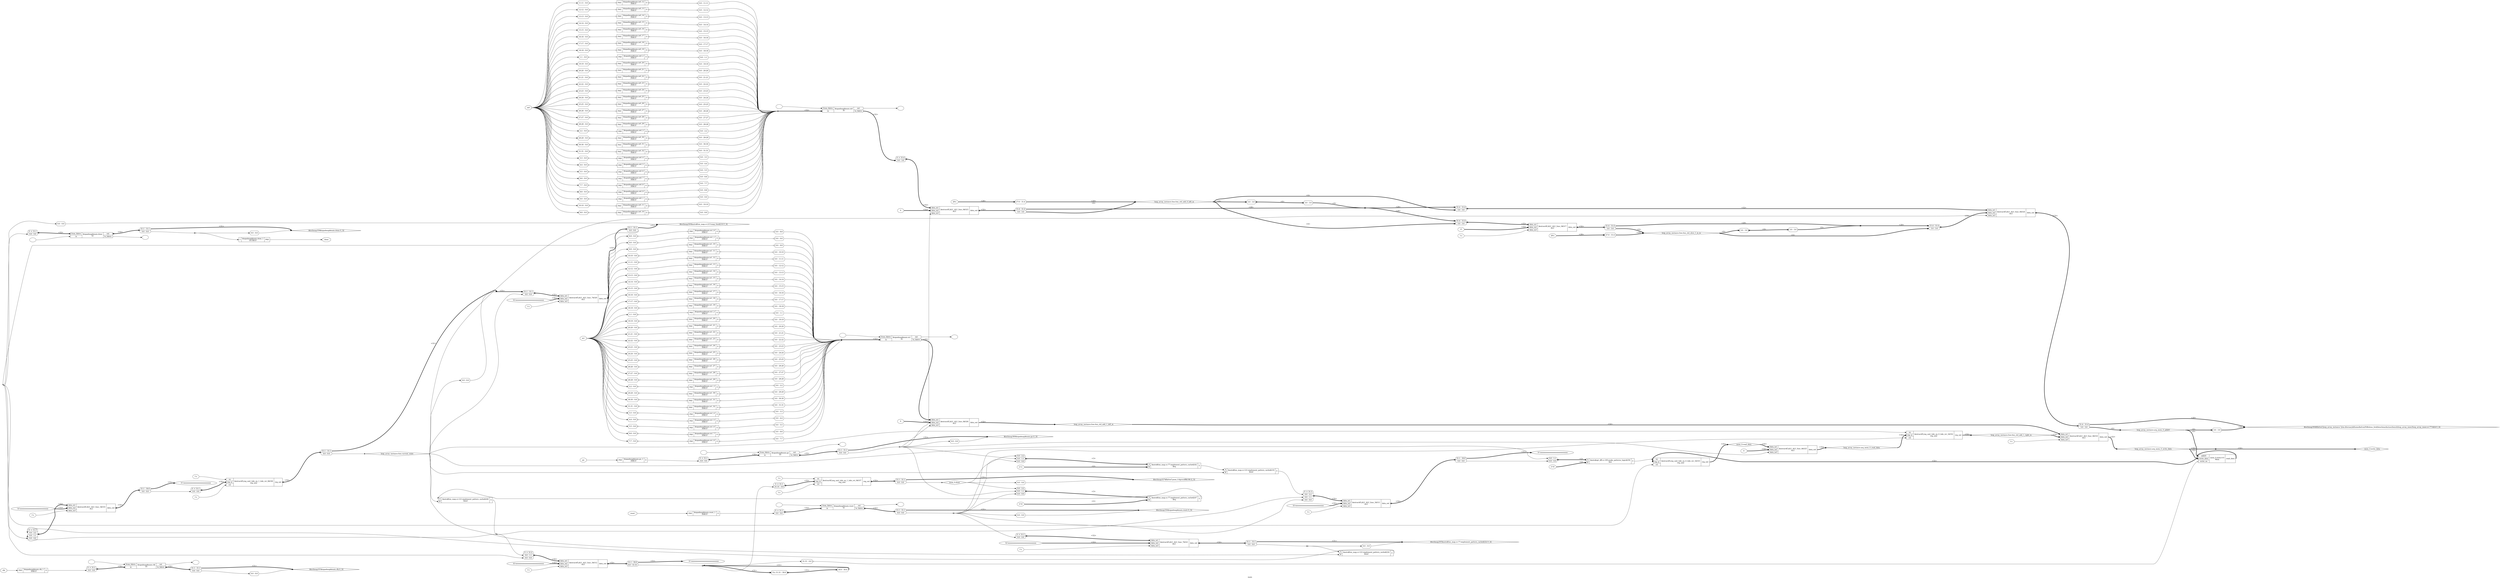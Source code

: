 digraph "main" {
label="main";
rankdir="LR";
remincross=true;
n35 [ shape=octagon, label="clk", color="black", fontcolor="black"];
n36 [ shape=octagon, label="done", color="black", fontcolor="black"];
n37 [ shape=octagon, label="go", color="black", fontcolor="black"];
n38 [ shape=octagon, label="in0", color="black", fontcolor="black"];
n39 [ shape=octagon, label="in1", color="black", fontcolor="black"];
n40 [ shape=diamond, label="loop_array_instance.arg_mem_0_addr0", color="black", fontcolor="black"];
n41 [ shape=diamond, label="loop_array_instance.arg_mem_0_read_data", color="black", fontcolor="black"];
n42 [ shape=diamond, label="loop_array_instance.arg_mem_0_write_data", color="black", fontcolor="black"];
n43 [ shape=diamond, label="loop_array_instance.fsm.current_state", color="black", fontcolor="black"];
n44 [ shape=diamond, label="loop_array_instance.fsm.fsm_std_add_0_left_in", color="black", fontcolor="black"];
n45 [ shape=diamond, label="loop_array_instance.fsm.fsm_std_add_1_left_in", color="black", fontcolor="black"];
n46 [ shape=diamond, label="loop_array_instance.fsm.fsm_std_add_1_right_in", color="black", fontcolor="black"];
n47 [ shape=diamond, label="loop_array_instance.fsm.fsm_std_slice_1_in_in", color="black", fontcolor="black"];
n48 [ shape=diamond, label="mem_0.done", color="black", fontcolor="black"];
n49 [ shape=diamond, label="mem_0.read_data", color="black", fontcolor="black"];
n50 [ shape=diamond, label="mem_0.write_data", color="black", fontcolor="black"];
n51 [ shape=octagon, label="reset", color="black", fontcolor="black"];
c55 [ shape=record, label="{{<p52> A|<p53> B}|$auto$fsm_map.cc:121:implement_pattern_cache$219\n$and|{<p54> Y}}",  ];
c56 [ shape=record, label="{{<p52> A|<p53> B}|$auto$fsm_map.cc:121:implement_pattern_cache$224\n$and|{<p54> Y}}",  ];
c57 [ shape=record, label="{{<p52> A|<p53> B}|$auto$fsm_map.cc:121:implement_pattern_cache$240\n$and|{<p54> Y}}",  ];
v1 [ label="2'11" ];
c58 [ shape=record, label="{{<p52> A|<p53> B}|$auto$fsm_map.cc:77:implement_pattern_cache$242\n$eq|{<p54> Y}}",  ];
x0 [ shape=record, style=rounded, label="<s2> 0:0 - 2:2 |<s1> 0:0 - 1:1 |<s0> 0:0 - 0:0 ", color="black", fontcolor="black" ];
x0:e -> c58:p52:w [arrowhead=odiamond, arrowtail=odiamond, dir=both, color="black", fontcolor="black", style="setlinewidth(3)", label="<3>"];
v3 [ label="2'10" ];
c59 [ shape=record, label="{{<p52> A|<p53> B}|$auto$fsm_map.cc:77:implement_pattern_cache$247\n$eq|{<p54> Y}}",  ];
x2 [ shape=record, style=rounded, label="<s2> 0:0 - 2:2 |<s1> 0:0 - 1:1 |<s0> 0:0 - 0:0 ", color="black", fontcolor="black" ];
x2:e -> c59:p52:w [arrowhead=odiamond, arrowtail=odiamond, dir=both, color="black", fontcolor="black", style="setlinewidth(3)", label="<3>"];
v5 [ label="2'10" ];
c60 [ shape=record, label="{{<p52> A|<p53> B}|$auto$opt_dff.cc:195:make_patterns_logic$259\n$ne|{<p54> Y}}",  ];
x4 [ shape=record, style=rounded, label="<s1> 0:0 - 1:1 |<s0> 0:0 - 0:0 ", color="black", fontcolor="black" ];
x4:e -> c60:p52:w [arrowhead=odiamond, arrowtail=odiamond, dir=both, color="black", fontcolor="black", style="setlinewidth(3)", label="<2>"];
v6 [ label="1'z" ];
c65 [ shape=record, label="{{<p61> data_in1|<p62> data_in2|<p63> data_in3}|$extract$&#9586;ALU_ALU_func_0$316\nALU|{<p64> data_out}}",  ];
v8 [ label="15" ];
v9 [ label="1'z" ];
c66 [ shape=record, label="{{<p61> data_in1|<p62> data_in2|<p63> data_in3}|$extract$&#9586;ALU_ALU_func_0$317\nALU|{<p64> data_out}}",  ];
x7 [ shape=record, style=rounded, label="<s1> 31:4 - 31:4 |<s0> 3:0 - 3:0 ", color="black", fontcolor="black" ];
x7:e -> c66:p61:w [arrowhead=odiamond, arrowtail=odiamond, dir=both, color="black", fontcolor="black", style="setlinewidth(3)", label="<32>"];
x10 [ shape=record, style=rounded, label="<s1> 31:4 - 31:4 |<s0> 3:0 - 3:0 ", color="black", fontcolor="black" ];
c66:p64:e -> x10:w [arrowhead=odiamond, arrowtail=odiamond, dir=both, color="black", fontcolor="black", style="setlinewidth(3)", label="<32>"];
v12 [ label="32'zzzzzzzzzzzzzzzzzzzzzzzzzzzzzzzz" ];
v13 [ label="1'z" ];
v15 [ label="31'zzzzzzzzzzzzzzzzzzzzzzzzzzzzzzz" ];
c67 [ shape=record, label="{{<p61> data_in1|<p62> data_in2|<p63> data_in3}|$extract$&#9586;ALU_ALU_func_3$310\nALU|{<p64> data_out}}",  ];
x11 [ shape=record, style=rounded, label="0 -&gt; 31:3 |<s2> 0:0 - 2:2 |<s1> 0:0 - 1:1 |<s0> 0:0 - 0:0 ", color="black", fontcolor="black" ];
x11:e -> c67:p61:w [arrowhead=odiamond, arrowtail=odiamond, dir=both, color="black", fontcolor="black", style="setlinewidth(3)", label="<32>"];
x14 [ shape=record, style=rounded, label="<s1> 31:1 - 30:0 |<s0> 0:0 - 0:0 ", color="black", fontcolor="black" ];
c67:p64:e -> x14:w [arrowhead=odiamond, arrowtail=odiamond, dir=both, color="black", fontcolor="black", style="setlinewidth(3)", label="<32>"];
v17 [ label="32'zzzzzzzzzzzzzzzzzzzzzzzzzzzzzzzz" ];
v18 [ label="1'z" ];
v20 [ label="31'zzzzzzzzzzzzzzzzzzzzzzzzzzzzzzz" ];
c68 [ shape=record, label="{{<p61> data_in1|<p62> data_in2|<p63> data_in3}|$extract$&#9586;ALU_ALU_func_3$311\nALU|{<p64> data_out}}",  ];
x16 [ shape=record, style=rounded, label="0 -&gt; 31:3 |<s2> 0:0 - 2:2 |<s1> 0:0 - 1:1 |<s0> 0:0 - 0:0 ", color="black", fontcolor="black" ];
x16:e -> c68:p61:w [arrowhead=odiamond, arrowtail=odiamond, dir=both, color="black", fontcolor="black", style="setlinewidth(3)", label="<32>"];
x19 [ shape=record, style=rounded, label="<s1> 31:1 - 30:0 |<s0> 0:0 - 0:0 ", color="black", fontcolor="black" ];
c68:p64:e -> x19:w [arrowhead=odiamond, arrowtail=odiamond, dir=both, color="black", fontcolor="black", style="setlinewidth(3)", label="<32>"];
v22 [ label="32'zzzzzzzzzzzzzzzzzzzzzzzzzzzzzzzz" ];
v23 [ label="1'z" ];
v25 [ label="31'zzzzzzzzzzzzzzzzzzzzzzzzzzzzzzz" ];
c69 [ shape=record, label="{{<p61> data_in1|<p62> data_in2|<p63> data_in3}|$extract$&#9586;ALU_ALU_func_3$312\nALU|{<p64> data_out}}",  ];
x21 [ shape=record, style=rounded, label="0 -&gt; 31:2 |<s1> 0:0 - 1:1 |<s0> 0:0 - 0:0 ", color="black", fontcolor="black" ];
x21:e -> c69:p61:w [arrowhead=odiamond, arrowtail=odiamond, dir=both, color="black", fontcolor="black", style="setlinewidth(3)", label="<32>"];
x24 [ shape=record, style=rounded, label="<s1> 31:1 - 30:0 |<s0> 0:0 - 31:31 ", color="black", fontcolor="black" ];
c69:p64:e -> x24:w [arrowhead=odiamond, arrowtail=odiamond, dir=both, color="black", fontcolor="black", style="setlinewidth(3)", label="<32>"];
v27 [ label="0" ];
c70 [ shape=record, label="{{<p61> data_in1|<p62> data_in2|<p63> data_in3}|$extract$&#9586;ALU_ALU_func_6$323\nALU|{<p64> data_out}}",  ];
x26 [ shape=record, style=rounded, label="0 -&gt; 31:4 |<s0> 3:0 - 3:0 ", color="black", fontcolor="black" ];
x26:e -> c70:p61:w [arrowhead=odiamond, arrowtail=odiamond, dir=both, color="black", fontcolor="black", style="setlinewidth(3)", label="<32>"];
x28 [ shape=record, style=rounded, label="<s1> 31:4 - 31:4 |<s0> 3:0 - 3:0 ", color="black", fontcolor="black" ];
c70:p64:e -> x28:w [arrowhead=odiamond, arrowtail=odiamond, dir=both, color="black", fontcolor="black", style="setlinewidth(3)", label="<32>"];
c71 [ shape=record, label="{{<p61> data_in1|<p62> data_in2|<p63> data_in3}|$extract$&#9586;ALU_ALU_func_6$324\nALU|{<p64> data_out}}",  ];
x29 [ shape=record, style=rounded, label="<s1> 31:4 - 31:4 |<s0> 3:0 - 3:0 ", color="black", fontcolor="black" ];
x29:e -> c71:p61:w [arrowhead=odiamond, arrowtail=odiamond, dir=both, color="black", fontcolor="black", style="setlinewidth(3)", label="<32>"];
x30 [ shape=record, style=rounded, label="<s1> 31:4 - 31:4 |<s0> 3:0 - 3:0 ", color="black", fontcolor="black" ];
x30:e -> c71:p62:w [arrowhead=odiamond, arrowtail=odiamond, dir=both, color="black", fontcolor="black", style="setlinewidth(3)", label="<32>"];
x31 [ shape=record, style=rounded, label="<s1> 31:4 - 31:4 |<s0> 3:0 - 3:0 ", color="black", fontcolor="black" ];
c71:p64:e -> x31:w [arrowhead=odiamond, arrowtail=odiamond, dir=both, color="black", fontcolor="black", style="setlinewidth(3)", label="<32>"];
v32 [ label="0" ];
c72 [ shape=record, label="{{<p61> data_in1|<p62> data_in2|<p63> data_in3}|$extract$&#9586;ALU_ALU_func_6$325\nALU|{<p64> data_out}}",  ];
v33 [ label="0" ];
c73 [ shape=record, label="{{<p61> data_in1|<p62> data_in2|<p63> data_in3}|$extract$&#9586;ALU_ALU_func_6$326\nALU|{<p64> data_out}}",  ];
v35 [ label="32'zzzzzzzzzzzzzzzzzzzzzzzzzzzzzzzz" ];
v36 [ label="1'z" ];
c74 [ shape=record, label="{{<p61> data_in1|<p62> data_in2|<p63> data_in3}|$extract$&#9586;ALU_ALU_func_7$320\nALU|{<p64> data_out}}",  ];
x34 [ shape=record, style=rounded, label="<s1> 31:1 - 31:1 |<s0> 0:0 - 0:0 ", color="black", fontcolor="black" ];
x34:e -> c74:p61:w [arrowhead=odiamond, arrowtail=odiamond, dir=both, color="black", fontcolor="black", style="setlinewidth(3)", label="<32>"];
x37 [ shape=record, style=rounded, label="<s1> 31:1 - 31:1 |<s0> 0:0 - 0:0 ", color="black", fontcolor="black" ];
c74:p64:e -> x37:w [arrowhead=odiamond, arrowtail=odiamond, dir=both, color="black", fontcolor="black", style="setlinewidth(3)", label="<32>"];
v39 [ label="32'zzzzzzzzzzzzzzzzzzzzzzzzzzzzzzzz" ];
v40 [ label="1'z" ];
c75 [ shape=record, label="{{<p61> data_in1|<p62> data_in2|<p63> data_in3}|$extract$&#9586;ALU_ALU_func_7$321\nALU|{<p64> data_out}}",  ];
x38 [ shape=record, style=rounded, label="0 -&gt; 31:1 |<s0> 0:0 - 0:0 ", color="black", fontcolor="black" ];
x38:e -> c75:p61:w [arrowhead=odiamond, arrowtail=odiamond, dir=both, color="black", fontcolor="black", style="setlinewidth(3)", label="<32>"];
x41 [ shape=record, style=rounded, label="<s1> 31:1 - 31:1 |<s0> 0:0 - 0:0 ", color="black", fontcolor="black" ];
c75:p64:e -> x41:w [arrowhead=odiamond, arrowtail=odiamond, dir=both, color="black", fontcolor="black", style="setlinewidth(3)", label="<32>"];
c80 [ shape=record, label="{{<p76> en|<p77> reg_in|<p78> rst}|$extract$&#9586;reg_unit_tide_en_0_tide_rst_1$332\nreg_unit|{<p79> reg_out}}",  ];
c81 [ shape=record, label="{{<p76> en|<p77> reg_in|<p78> rst}|$extract$&#9586;reg_unit_tide_en_0_tide_rst_1$333\nreg_unit|{<p79> reg_out}}",  ];
v42 [ label="1'z" ];
v45 [ label="1'z" ];
c82 [ shape=record, label="{{<p76> en|<p77> reg_in|<p78> rst}|$extract$&#9586;reg_unit_tide_en_1_tide_rst_0$336\nreg_unit|{<p79> reg_out}}",  ];
x43 [ shape=record, style=rounded, label="0 -&gt; 31:1 |<s0> 0:0 - 0:0 ", color="black", fontcolor="black" ];
x43:e -> c82:p77:w [arrowhead=odiamond, arrowtail=odiamond, dir=both, color="black", fontcolor="black", style="setlinewidth(3)", label="<32>"];
x44 [ shape=record, style=rounded, label="<s1> 31:1 - 31:1 |<s0> 0:0 - 0:0 ", color="black", fontcolor="black" ];
c82:p79:e -> x44:w [arrowhead=odiamond, arrowtail=odiamond, dir=both, color="black", fontcolor="black", style="setlinewidth(3)", label="<32>"];
v46 [ label="1'z" ];
v49 [ label="1'z" ];
c83 [ shape=record, label="{{<p76> en|<p77> reg_in|<p78> rst}|$extract$&#9586;reg_unit_tide_en_1_tide_rst_0$337\nreg_unit|{<p79> reg_out}}",  ];
x47 [ shape=record, style=rounded, label="0 -&gt; 31:1 |<s0> 31:31 - 0:0 ", color="black", fontcolor="black" ];
x47:e -> c83:p77:w [arrowhead=odiamond, arrowtail=odiamond, dir=both, color="black", fontcolor="black", style="setlinewidth(3)", label="<32>"];
x48 [ shape=record, style=rounded, label="<s1> 31:1 - 31:1 |<s0> 0:0 - 0:0 ", color="black", fontcolor="black" ];
c83:p79:e -> x48:w [arrowhead=odiamond, arrowtail=odiamond, dir=both, color="black", fontcolor="black", style="setlinewidth(3)", label="<32>"];
v50 [ label="" ];
v52 [ label="" ];
c88 [ shape=record, label="{{<p84> from_fabric|<p85> in}|$iopadmap$main.clk\nIO|{<p86> out|<p87> to_fabric}}",  ];
x51 [ shape=record, style=rounded, label="0 -&gt; 31:1 |<s0> 0:0 - 0:0 ", color="black", fontcolor="black" ];
x51:e -> c88:p85:w [arrowhead=odiamond, arrowtail=odiamond, dir=both, color="black", fontcolor="black", style="setlinewidth(3)", label="<32>"];
x53 [ shape=record, style=rounded, label="<s1> 31:1 - 31:1 |<s0> 0:0 - 0:0 ", color="black", fontcolor="black" ];
c88:p87:e -> x53:w [arrowhead=odiamond, arrowtail=odiamond, dir=both, color="black", fontcolor="black", style="setlinewidth(3)", label="<32>"];
c91 [ shape=record, label="{{<p89> PAD}|$iopadmap$main.clk_1\nINBUF|{<p90> O}}",  ];
v55 [ label="" ];
v57 [ label="" ];
c92 [ shape=record, label="{{<p84> from_fabric|<p85> in}|$iopadmap$main.done\nIO|{<p86> out|<p87> to_fabric}}",  ];
x54 [ shape=record, style=rounded, label="0 -&gt; 31:1 |<s0> 0:0 - 0:0 ", color="black", fontcolor="black" ];
x54:e -> c92:p84:w [arrowhead=odiamond, arrowtail=odiamond, dir=both, color="black", fontcolor="black", style="setlinewidth(3)", label="<32>"];
x56 [ shape=record, style=rounded, label="<s1> 31:1 - 31:1 |<s0> 0:0 - 0:0 ", color="black", fontcolor="black" ];
c92:p86:e -> x56:w [arrowhead=odiamond, arrowtail=odiamond, dir=both, color="black", fontcolor="black", style="setlinewidth(3)", label="<32>"];
c94 [ shape=record, label="{{<p93> I}|$iopadmap$main.done_1\nOUTBUF|{<p89> PAD}}",  ];
v58 [ label="" ];
v60 [ label="" ];
c95 [ shape=record, label="{{<p84> from_fabric|<p85> in}|$iopadmap$main.go\nIO|{<p86> out|<p87> to_fabric}}",  ];
x59 [ shape=record, style=rounded, label="0 -&gt; 31:1 |<s0> 0:0 - 0:0 ", color="black", fontcolor="black" ];
x59:e -> c95:p85:w [arrowhead=odiamond, arrowtail=odiamond, dir=both, color="black", fontcolor="black", style="setlinewidth(3)", label="<32>"];
x61 [ shape=record, style=rounded, label="<s1> 31:1 - 31:1 |<s0> 0:0 - 0:0 ", color="black", fontcolor="black" ];
c95:p87:e -> x61:w [arrowhead=odiamond, arrowtail=odiamond, dir=both, color="black", fontcolor="black", style="setlinewidth(3)", label="<32>"];
c96 [ shape=record, label="{{<p89> PAD}|$iopadmap$main.go_1\nINBUF|{<p90> O}}",  ];
v62 [ label="" ];
v63 [ label="" ];
c97 [ shape=record, label="{{<p84> from_fabric|<p85> in}|$iopadmap$main.in0\nIO|{<p86> out|<p87> to_fabric}}",  ];
c98 [ shape=record, label="{{<p89> PAD}|$iopadmap$main.in0_1\nINBUF|{<p90> O}}",  ];
x64 [ shape=record, style=rounded, label="<s0> 0:0 - 0:0 ", color="black", fontcolor="black" ];
c98:p90:e -> x64:w [arrowhead=odiamond, arrowtail=odiamond, dir=both, color="black", fontcolor="black", label=""];
x65 [ shape=record, style=rounded, label="<s0> 0:0 - 0:0 ", color="black", fontcolor="black" ];
x65:e -> c98:p89:w [arrowhead=odiamond, arrowtail=odiamond, dir=both, color="black", fontcolor="black", label=""];
c99 [ shape=record, label="{{<p89> PAD}|$iopadmap$main.in0_10\nINBUF|{<p90> O}}",  ];
x66 [ shape=record, style=rounded, label="<s0> 0:0 - 9:9 ", color="black", fontcolor="black" ];
c99:p90:e -> x66:w [arrowhead=odiamond, arrowtail=odiamond, dir=both, color="black", fontcolor="black", label=""];
x67 [ shape=record, style=rounded, label="<s0> 9:9 - 0:0 ", color="black", fontcolor="black" ];
x67:e -> c99:p89:w [arrowhead=odiamond, arrowtail=odiamond, dir=both, color="black", fontcolor="black", label=""];
c100 [ shape=record, label="{{<p89> PAD}|$iopadmap$main.in0_11\nINBUF|{<p90> O}}",  ];
x68 [ shape=record, style=rounded, label="<s0> 0:0 - 10:10 ", color="black", fontcolor="black" ];
c100:p90:e -> x68:w [arrowhead=odiamond, arrowtail=odiamond, dir=both, color="black", fontcolor="black", label=""];
x69 [ shape=record, style=rounded, label="<s0> 10:10 - 0:0 ", color="black", fontcolor="black" ];
x69:e -> c100:p89:w [arrowhead=odiamond, arrowtail=odiamond, dir=both, color="black", fontcolor="black", label=""];
c101 [ shape=record, label="{{<p89> PAD}|$iopadmap$main.in0_12\nINBUF|{<p90> O}}",  ];
x70 [ shape=record, style=rounded, label="<s0> 0:0 - 11:11 ", color="black", fontcolor="black" ];
c101:p90:e -> x70:w [arrowhead=odiamond, arrowtail=odiamond, dir=both, color="black", fontcolor="black", label=""];
x71 [ shape=record, style=rounded, label="<s0> 11:11 - 0:0 ", color="black", fontcolor="black" ];
x71:e -> c101:p89:w [arrowhead=odiamond, arrowtail=odiamond, dir=both, color="black", fontcolor="black", label=""];
c102 [ shape=record, label="{{<p89> PAD}|$iopadmap$main.in0_13\nINBUF|{<p90> O}}",  ];
x72 [ shape=record, style=rounded, label="<s0> 0:0 - 12:12 ", color="black", fontcolor="black" ];
c102:p90:e -> x72:w [arrowhead=odiamond, arrowtail=odiamond, dir=both, color="black", fontcolor="black", label=""];
x73 [ shape=record, style=rounded, label="<s0> 12:12 - 0:0 ", color="black", fontcolor="black" ];
x73:e -> c102:p89:w [arrowhead=odiamond, arrowtail=odiamond, dir=both, color="black", fontcolor="black", label=""];
c103 [ shape=record, label="{{<p89> PAD}|$iopadmap$main.in0_14\nINBUF|{<p90> O}}",  ];
x74 [ shape=record, style=rounded, label="<s0> 0:0 - 13:13 ", color="black", fontcolor="black" ];
c103:p90:e -> x74:w [arrowhead=odiamond, arrowtail=odiamond, dir=both, color="black", fontcolor="black", label=""];
x75 [ shape=record, style=rounded, label="<s0> 13:13 - 0:0 ", color="black", fontcolor="black" ];
x75:e -> c103:p89:w [arrowhead=odiamond, arrowtail=odiamond, dir=both, color="black", fontcolor="black", label=""];
c104 [ shape=record, label="{{<p89> PAD}|$iopadmap$main.in0_15\nINBUF|{<p90> O}}",  ];
x76 [ shape=record, style=rounded, label="<s0> 0:0 - 14:14 ", color="black", fontcolor="black" ];
c104:p90:e -> x76:w [arrowhead=odiamond, arrowtail=odiamond, dir=both, color="black", fontcolor="black", label=""];
x77 [ shape=record, style=rounded, label="<s0> 14:14 - 0:0 ", color="black", fontcolor="black" ];
x77:e -> c104:p89:w [arrowhead=odiamond, arrowtail=odiamond, dir=both, color="black", fontcolor="black", label=""];
c105 [ shape=record, label="{{<p89> PAD}|$iopadmap$main.in0_16\nINBUF|{<p90> O}}",  ];
x78 [ shape=record, style=rounded, label="<s0> 0:0 - 15:15 ", color="black", fontcolor="black" ];
c105:p90:e -> x78:w [arrowhead=odiamond, arrowtail=odiamond, dir=both, color="black", fontcolor="black", label=""];
x79 [ shape=record, style=rounded, label="<s0> 15:15 - 0:0 ", color="black", fontcolor="black" ];
x79:e -> c105:p89:w [arrowhead=odiamond, arrowtail=odiamond, dir=both, color="black", fontcolor="black", label=""];
c106 [ shape=record, label="{{<p89> PAD}|$iopadmap$main.in0_17\nINBUF|{<p90> O}}",  ];
x80 [ shape=record, style=rounded, label="<s0> 0:0 - 16:16 ", color="black", fontcolor="black" ];
c106:p90:e -> x80:w [arrowhead=odiamond, arrowtail=odiamond, dir=both, color="black", fontcolor="black", label=""];
x81 [ shape=record, style=rounded, label="<s0> 16:16 - 0:0 ", color="black", fontcolor="black" ];
x81:e -> c106:p89:w [arrowhead=odiamond, arrowtail=odiamond, dir=both, color="black", fontcolor="black", label=""];
c107 [ shape=record, label="{{<p89> PAD}|$iopadmap$main.in0_18\nINBUF|{<p90> O}}",  ];
x82 [ shape=record, style=rounded, label="<s0> 0:0 - 17:17 ", color="black", fontcolor="black" ];
c107:p90:e -> x82:w [arrowhead=odiamond, arrowtail=odiamond, dir=both, color="black", fontcolor="black", label=""];
x83 [ shape=record, style=rounded, label="<s0> 17:17 - 0:0 ", color="black", fontcolor="black" ];
x83:e -> c107:p89:w [arrowhead=odiamond, arrowtail=odiamond, dir=both, color="black", fontcolor="black", label=""];
c108 [ shape=record, label="{{<p89> PAD}|$iopadmap$main.in0_19\nINBUF|{<p90> O}}",  ];
x84 [ shape=record, style=rounded, label="<s0> 0:0 - 18:18 ", color="black", fontcolor="black" ];
c108:p90:e -> x84:w [arrowhead=odiamond, arrowtail=odiamond, dir=both, color="black", fontcolor="black", label=""];
x85 [ shape=record, style=rounded, label="<s0> 18:18 - 0:0 ", color="black", fontcolor="black" ];
x85:e -> c108:p89:w [arrowhead=odiamond, arrowtail=odiamond, dir=both, color="black", fontcolor="black", label=""];
c109 [ shape=record, label="{{<p89> PAD}|$iopadmap$main.in0_2\nINBUF|{<p90> O}}",  ];
x86 [ shape=record, style=rounded, label="<s0> 0:0 - 1:1 ", color="black", fontcolor="black" ];
c109:p90:e -> x86:w [arrowhead=odiamond, arrowtail=odiamond, dir=both, color="black", fontcolor="black", label=""];
x87 [ shape=record, style=rounded, label="<s0> 1:1 - 0:0 ", color="black", fontcolor="black" ];
x87:e -> c109:p89:w [arrowhead=odiamond, arrowtail=odiamond, dir=both, color="black", fontcolor="black", label=""];
c110 [ shape=record, label="{{<p89> PAD}|$iopadmap$main.in0_20\nINBUF|{<p90> O}}",  ];
x88 [ shape=record, style=rounded, label="<s0> 0:0 - 19:19 ", color="black", fontcolor="black" ];
c110:p90:e -> x88:w [arrowhead=odiamond, arrowtail=odiamond, dir=both, color="black", fontcolor="black", label=""];
x89 [ shape=record, style=rounded, label="<s0> 19:19 - 0:0 ", color="black", fontcolor="black" ];
x89:e -> c110:p89:w [arrowhead=odiamond, arrowtail=odiamond, dir=both, color="black", fontcolor="black", label=""];
c111 [ shape=record, label="{{<p89> PAD}|$iopadmap$main.in0_21\nINBUF|{<p90> O}}",  ];
x90 [ shape=record, style=rounded, label="<s0> 0:0 - 20:20 ", color="black", fontcolor="black" ];
c111:p90:e -> x90:w [arrowhead=odiamond, arrowtail=odiamond, dir=both, color="black", fontcolor="black", label=""];
x91 [ shape=record, style=rounded, label="<s0> 20:20 - 0:0 ", color="black", fontcolor="black" ];
x91:e -> c111:p89:w [arrowhead=odiamond, arrowtail=odiamond, dir=both, color="black", fontcolor="black", label=""];
c112 [ shape=record, label="{{<p89> PAD}|$iopadmap$main.in0_22\nINBUF|{<p90> O}}",  ];
x92 [ shape=record, style=rounded, label="<s0> 0:0 - 21:21 ", color="black", fontcolor="black" ];
c112:p90:e -> x92:w [arrowhead=odiamond, arrowtail=odiamond, dir=both, color="black", fontcolor="black", label=""];
x93 [ shape=record, style=rounded, label="<s0> 21:21 - 0:0 ", color="black", fontcolor="black" ];
x93:e -> c112:p89:w [arrowhead=odiamond, arrowtail=odiamond, dir=both, color="black", fontcolor="black", label=""];
c113 [ shape=record, label="{{<p89> PAD}|$iopadmap$main.in0_23\nINBUF|{<p90> O}}",  ];
x94 [ shape=record, style=rounded, label="<s0> 0:0 - 22:22 ", color="black", fontcolor="black" ];
c113:p90:e -> x94:w [arrowhead=odiamond, arrowtail=odiamond, dir=both, color="black", fontcolor="black", label=""];
x95 [ shape=record, style=rounded, label="<s0> 22:22 - 0:0 ", color="black", fontcolor="black" ];
x95:e -> c113:p89:w [arrowhead=odiamond, arrowtail=odiamond, dir=both, color="black", fontcolor="black", label=""];
c114 [ shape=record, label="{{<p89> PAD}|$iopadmap$main.in0_24\nINBUF|{<p90> O}}",  ];
x96 [ shape=record, style=rounded, label="<s0> 0:0 - 23:23 ", color="black", fontcolor="black" ];
c114:p90:e -> x96:w [arrowhead=odiamond, arrowtail=odiamond, dir=both, color="black", fontcolor="black", label=""];
x97 [ shape=record, style=rounded, label="<s0> 23:23 - 0:0 ", color="black", fontcolor="black" ];
x97:e -> c114:p89:w [arrowhead=odiamond, arrowtail=odiamond, dir=both, color="black", fontcolor="black", label=""];
c115 [ shape=record, label="{{<p89> PAD}|$iopadmap$main.in0_25\nINBUF|{<p90> O}}",  ];
x98 [ shape=record, style=rounded, label="<s0> 0:0 - 24:24 ", color="black", fontcolor="black" ];
c115:p90:e -> x98:w [arrowhead=odiamond, arrowtail=odiamond, dir=both, color="black", fontcolor="black", label=""];
x99 [ shape=record, style=rounded, label="<s0> 24:24 - 0:0 ", color="black", fontcolor="black" ];
x99:e -> c115:p89:w [arrowhead=odiamond, arrowtail=odiamond, dir=both, color="black", fontcolor="black", label=""];
c116 [ shape=record, label="{{<p89> PAD}|$iopadmap$main.in0_26\nINBUF|{<p90> O}}",  ];
x100 [ shape=record, style=rounded, label="<s0> 0:0 - 25:25 ", color="black", fontcolor="black" ];
c116:p90:e -> x100:w [arrowhead=odiamond, arrowtail=odiamond, dir=both, color="black", fontcolor="black", label=""];
x101 [ shape=record, style=rounded, label="<s0> 25:25 - 0:0 ", color="black", fontcolor="black" ];
x101:e -> c116:p89:w [arrowhead=odiamond, arrowtail=odiamond, dir=both, color="black", fontcolor="black", label=""];
c117 [ shape=record, label="{{<p89> PAD}|$iopadmap$main.in0_27\nINBUF|{<p90> O}}",  ];
x102 [ shape=record, style=rounded, label="<s0> 0:0 - 26:26 ", color="black", fontcolor="black" ];
c117:p90:e -> x102:w [arrowhead=odiamond, arrowtail=odiamond, dir=both, color="black", fontcolor="black", label=""];
x103 [ shape=record, style=rounded, label="<s0> 26:26 - 0:0 ", color="black", fontcolor="black" ];
x103:e -> c117:p89:w [arrowhead=odiamond, arrowtail=odiamond, dir=both, color="black", fontcolor="black", label=""];
c118 [ shape=record, label="{{<p89> PAD}|$iopadmap$main.in0_28\nINBUF|{<p90> O}}",  ];
x104 [ shape=record, style=rounded, label="<s0> 0:0 - 27:27 ", color="black", fontcolor="black" ];
c118:p90:e -> x104:w [arrowhead=odiamond, arrowtail=odiamond, dir=both, color="black", fontcolor="black", label=""];
x105 [ shape=record, style=rounded, label="<s0> 27:27 - 0:0 ", color="black", fontcolor="black" ];
x105:e -> c118:p89:w [arrowhead=odiamond, arrowtail=odiamond, dir=both, color="black", fontcolor="black", label=""];
c119 [ shape=record, label="{{<p89> PAD}|$iopadmap$main.in0_29\nINBUF|{<p90> O}}",  ];
x106 [ shape=record, style=rounded, label="<s0> 0:0 - 28:28 ", color="black", fontcolor="black" ];
c119:p90:e -> x106:w [arrowhead=odiamond, arrowtail=odiamond, dir=both, color="black", fontcolor="black", label=""];
x107 [ shape=record, style=rounded, label="<s0> 28:28 - 0:0 ", color="black", fontcolor="black" ];
x107:e -> c119:p89:w [arrowhead=odiamond, arrowtail=odiamond, dir=both, color="black", fontcolor="black", label=""];
c120 [ shape=record, label="{{<p89> PAD}|$iopadmap$main.in0_3\nINBUF|{<p90> O}}",  ];
x108 [ shape=record, style=rounded, label="<s0> 0:0 - 2:2 ", color="black", fontcolor="black" ];
c120:p90:e -> x108:w [arrowhead=odiamond, arrowtail=odiamond, dir=both, color="black", fontcolor="black", label=""];
x109 [ shape=record, style=rounded, label="<s0> 2:2 - 0:0 ", color="black", fontcolor="black" ];
x109:e -> c120:p89:w [arrowhead=odiamond, arrowtail=odiamond, dir=both, color="black", fontcolor="black", label=""];
c121 [ shape=record, label="{{<p89> PAD}|$iopadmap$main.in0_30\nINBUF|{<p90> O}}",  ];
x110 [ shape=record, style=rounded, label="<s0> 0:0 - 29:29 ", color="black", fontcolor="black" ];
c121:p90:e -> x110:w [arrowhead=odiamond, arrowtail=odiamond, dir=both, color="black", fontcolor="black", label=""];
x111 [ shape=record, style=rounded, label="<s0> 29:29 - 0:0 ", color="black", fontcolor="black" ];
x111:e -> c121:p89:w [arrowhead=odiamond, arrowtail=odiamond, dir=both, color="black", fontcolor="black", label=""];
c122 [ shape=record, label="{{<p89> PAD}|$iopadmap$main.in0_31\nINBUF|{<p90> O}}",  ];
x112 [ shape=record, style=rounded, label="<s0> 0:0 - 30:30 ", color="black", fontcolor="black" ];
c122:p90:e -> x112:w [arrowhead=odiamond, arrowtail=odiamond, dir=both, color="black", fontcolor="black", label=""];
x113 [ shape=record, style=rounded, label="<s0> 30:30 - 0:0 ", color="black", fontcolor="black" ];
x113:e -> c122:p89:w [arrowhead=odiamond, arrowtail=odiamond, dir=both, color="black", fontcolor="black", label=""];
c123 [ shape=record, label="{{<p89> PAD}|$iopadmap$main.in0_32\nINBUF|{<p90> O}}",  ];
x114 [ shape=record, style=rounded, label="<s0> 0:0 - 31:31 ", color="black", fontcolor="black" ];
c123:p90:e -> x114:w [arrowhead=odiamond, arrowtail=odiamond, dir=both, color="black", fontcolor="black", label=""];
x115 [ shape=record, style=rounded, label="<s0> 31:31 - 0:0 ", color="black", fontcolor="black" ];
x115:e -> c123:p89:w [arrowhead=odiamond, arrowtail=odiamond, dir=both, color="black", fontcolor="black", label=""];
c124 [ shape=record, label="{{<p89> PAD}|$iopadmap$main.in0_4\nINBUF|{<p90> O}}",  ];
x116 [ shape=record, style=rounded, label="<s0> 0:0 - 3:3 ", color="black", fontcolor="black" ];
c124:p90:e -> x116:w [arrowhead=odiamond, arrowtail=odiamond, dir=both, color="black", fontcolor="black", label=""];
x117 [ shape=record, style=rounded, label="<s0> 3:3 - 0:0 ", color="black", fontcolor="black" ];
x117:e -> c124:p89:w [arrowhead=odiamond, arrowtail=odiamond, dir=both, color="black", fontcolor="black", label=""];
c125 [ shape=record, label="{{<p89> PAD}|$iopadmap$main.in0_5\nINBUF|{<p90> O}}",  ];
x118 [ shape=record, style=rounded, label="<s0> 0:0 - 4:4 ", color="black", fontcolor="black" ];
c125:p90:e -> x118:w [arrowhead=odiamond, arrowtail=odiamond, dir=both, color="black", fontcolor="black", label=""];
x119 [ shape=record, style=rounded, label="<s0> 4:4 - 0:0 ", color="black", fontcolor="black" ];
x119:e -> c125:p89:w [arrowhead=odiamond, arrowtail=odiamond, dir=both, color="black", fontcolor="black", label=""];
c126 [ shape=record, label="{{<p89> PAD}|$iopadmap$main.in0_6\nINBUF|{<p90> O}}",  ];
x120 [ shape=record, style=rounded, label="<s0> 0:0 - 5:5 ", color="black", fontcolor="black" ];
c126:p90:e -> x120:w [arrowhead=odiamond, arrowtail=odiamond, dir=both, color="black", fontcolor="black", label=""];
x121 [ shape=record, style=rounded, label="<s0> 5:5 - 0:0 ", color="black", fontcolor="black" ];
x121:e -> c126:p89:w [arrowhead=odiamond, arrowtail=odiamond, dir=both, color="black", fontcolor="black", label=""];
c127 [ shape=record, label="{{<p89> PAD}|$iopadmap$main.in0_7\nINBUF|{<p90> O}}",  ];
x122 [ shape=record, style=rounded, label="<s0> 0:0 - 6:6 ", color="black", fontcolor="black" ];
c127:p90:e -> x122:w [arrowhead=odiamond, arrowtail=odiamond, dir=both, color="black", fontcolor="black", label=""];
x123 [ shape=record, style=rounded, label="<s0> 6:6 - 0:0 ", color="black", fontcolor="black" ];
x123:e -> c127:p89:w [arrowhead=odiamond, arrowtail=odiamond, dir=both, color="black", fontcolor="black", label=""];
c128 [ shape=record, label="{{<p89> PAD}|$iopadmap$main.in0_8\nINBUF|{<p90> O}}",  ];
x124 [ shape=record, style=rounded, label="<s0> 0:0 - 7:7 ", color="black", fontcolor="black" ];
c128:p90:e -> x124:w [arrowhead=odiamond, arrowtail=odiamond, dir=both, color="black", fontcolor="black", label=""];
x125 [ shape=record, style=rounded, label="<s0> 7:7 - 0:0 ", color="black", fontcolor="black" ];
x125:e -> c128:p89:w [arrowhead=odiamond, arrowtail=odiamond, dir=both, color="black", fontcolor="black", label=""];
c129 [ shape=record, label="{{<p89> PAD}|$iopadmap$main.in0_9\nINBUF|{<p90> O}}",  ];
x126 [ shape=record, style=rounded, label="<s0> 0:0 - 8:8 ", color="black", fontcolor="black" ];
c129:p90:e -> x126:w [arrowhead=odiamond, arrowtail=odiamond, dir=both, color="black", fontcolor="black", label=""];
x127 [ shape=record, style=rounded, label="<s0> 8:8 - 0:0 ", color="black", fontcolor="black" ];
x127:e -> c129:p89:w [arrowhead=odiamond, arrowtail=odiamond, dir=both, color="black", fontcolor="black", label=""];
v128 [ label="" ];
v129 [ label="" ];
c130 [ shape=record, label="{{<p84> from_fabric|<p85> in}|$iopadmap$main.in1\nIO|{<p86> out|<p87> to_fabric}}",  ];
c131 [ shape=record, label="{{<p89> PAD}|$iopadmap$main.in1_1\nINBUF|{<p90> O}}",  ];
x130 [ shape=record, style=rounded, label="<s0> 0:0 - 0:0 ", color="black", fontcolor="black" ];
c131:p90:e -> x130:w [arrowhead=odiamond, arrowtail=odiamond, dir=both, color="black", fontcolor="black", label=""];
x131 [ shape=record, style=rounded, label="<s0> 0:0 - 0:0 ", color="black", fontcolor="black" ];
x131:e -> c131:p89:w [arrowhead=odiamond, arrowtail=odiamond, dir=both, color="black", fontcolor="black", label=""];
c132 [ shape=record, label="{{<p89> PAD}|$iopadmap$main.in1_10\nINBUF|{<p90> O}}",  ];
x132 [ shape=record, style=rounded, label="<s0> 0:0 - 9:9 ", color="black", fontcolor="black" ];
c132:p90:e -> x132:w [arrowhead=odiamond, arrowtail=odiamond, dir=both, color="black", fontcolor="black", label=""];
x133 [ shape=record, style=rounded, label="<s0> 9:9 - 0:0 ", color="black", fontcolor="black" ];
x133:e -> c132:p89:w [arrowhead=odiamond, arrowtail=odiamond, dir=both, color="black", fontcolor="black", label=""];
c133 [ shape=record, label="{{<p89> PAD}|$iopadmap$main.in1_11\nINBUF|{<p90> O}}",  ];
x134 [ shape=record, style=rounded, label="<s0> 0:0 - 10:10 ", color="black", fontcolor="black" ];
c133:p90:e -> x134:w [arrowhead=odiamond, arrowtail=odiamond, dir=both, color="black", fontcolor="black", label=""];
x135 [ shape=record, style=rounded, label="<s0> 10:10 - 0:0 ", color="black", fontcolor="black" ];
x135:e -> c133:p89:w [arrowhead=odiamond, arrowtail=odiamond, dir=both, color="black", fontcolor="black", label=""];
c134 [ shape=record, label="{{<p89> PAD}|$iopadmap$main.in1_12\nINBUF|{<p90> O}}",  ];
x136 [ shape=record, style=rounded, label="<s0> 0:0 - 11:11 ", color="black", fontcolor="black" ];
c134:p90:e -> x136:w [arrowhead=odiamond, arrowtail=odiamond, dir=both, color="black", fontcolor="black", label=""];
x137 [ shape=record, style=rounded, label="<s0> 11:11 - 0:0 ", color="black", fontcolor="black" ];
x137:e -> c134:p89:w [arrowhead=odiamond, arrowtail=odiamond, dir=both, color="black", fontcolor="black", label=""];
c135 [ shape=record, label="{{<p89> PAD}|$iopadmap$main.in1_13\nINBUF|{<p90> O}}",  ];
x138 [ shape=record, style=rounded, label="<s0> 0:0 - 12:12 ", color="black", fontcolor="black" ];
c135:p90:e -> x138:w [arrowhead=odiamond, arrowtail=odiamond, dir=both, color="black", fontcolor="black", label=""];
x139 [ shape=record, style=rounded, label="<s0> 12:12 - 0:0 ", color="black", fontcolor="black" ];
x139:e -> c135:p89:w [arrowhead=odiamond, arrowtail=odiamond, dir=both, color="black", fontcolor="black", label=""];
c136 [ shape=record, label="{{<p89> PAD}|$iopadmap$main.in1_14\nINBUF|{<p90> O}}",  ];
x140 [ shape=record, style=rounded, label="<s0> 0:0 - 13:13 ", color="black", fontcolor="black" ];
c136:p90:e -> x140:w [arrowhead=odiamond, arrowtail=odiamond, dir=both, color="black", fontcolor="black", label=""];
x141 [ shape=record, style=rounded, label="<s0> 13:13 - 0:0 ", color="black", fontcolor="black" ];
x141:e -> c136:p89:w [arrowhead=odiamond, arrowtail=odiamond, dir=both, color="black", fontcolor="black", label=""];
c137 [ shape=record, label="{{<p89> PAD}|$iopadmap$main.in1_15\nINBUF|{<p90> O}}",  ];
x142 [ shape=record, style=rounded, label="<s0> 0:0 - 14:14 ", color="black", fontcolor="black" ];
c137:p90:e -> x142:w [arrowhead=odiamond, arrowtail=odiamond, dir=both, color="black", fontcolor="black", label=""];
x143 [ shape=record, style=rounded, label="<s0> 14:14 - 0:0 ", color="black", fontcolor="black" ];
x143:e -> c137:p89:w [arrowhead=odiamond, arrowtail=odiamond, dir=both, color="black", fontcolor="black", label=""];
c138 [ shape=record, label="{{<p89> PAD}|$iopadmap$main.in1_16\nINBUF|{<p90> O}}",  ];
x144 [ shape=record, style=rounded, label="<s0> 0:0 - 15:15 ", color="black", fontcolor="black" ];
c138:p90:e -> x144:w [arrowhead=odiamond, arrowtail=odiamond, dir=both, color="black", fontcolor="black", label=""];
x145 [ shape=record, style=rounded, label="<s0> 15:15 - 0:0 ", color="black", fontcolor="black" ];
x145:e -> c138:p89:w [arrowhead=odiamond, arrowtail=odiamond, dir=both, color="black", fontcolor="black", label=""];
c139 [ shape=record, label="{{<p89> PAD}|$iopadmap$main.in1_17\nINBUF|{<p90> O}}",  ];
x146 [ shape=record, style=rounded, label="<s0> 0:0 - 16:16 ", color="black", fontcolor="black" ];
c139:p90:e -> x146:w [arrowhead=odiamond, arrowtail=odiamond, dir=both, color="black", fontcolor="black", label=""];
x147 [ shape=record, style=rounded, label="<s0> 16:16 - 0:0 ", color="black", fontcolor="black" ];
x147:e -> c139:p89:w [arrowhead=odiamond, arrowtail=odiamond, dir=both, color="black", fontcolor="black", label=""];
c140 [ shape=record, label="{{<p89> PAD}|$iopadmap$main.in1_18\nINBUF|{<p90> O}}",  ];
x148 [ shape=record, style=rounded, label="<s0> 0:0 - 17:17 ", color="black", fontcolor="black" ];
c140:p90:e -> x148:w [arrowhead=odiamond, arrowtail=odiamond, dir=both, color="black", fontcolor="black", label=""];
x149 [ shape=record, style=rounded, label="<s0> 17:17 - 0:0 ", color="black", fontcolor="black" ];
x149:e -> c140:p89:w [arrowhead=odiamond, arrowtail=odiamond, dir=both, color="black", fontcolor="black", label=""];
c141 [ shape=record, label="{{<p89> PAD}|$iopadmap$main.in1_19\nINBUF|{<p90> O}}",  ];
x150 [ shape=record, style=rounded, label="<s0> 0:0 - 18:18 ", color="black", fontcolor="black" ];
c141:p90:e -> x150:w [arrowhead=odiamond, arrowtail=odiamond, dir=both, color="black", fontcolor="black", label=""];
x151 [ shape=record, style=rounded, label="<s0> 18:18 - 0:0 ", color="black", fontcolor="black" ];
x151:e -> c141:p89:w [arrowhead=odiamond, arrowtail=odiamond, dir=both, color="black", fontcolor="black", label=""];
c142 [ shape=record, label="{{<p89> PAD}|$iopadmap$main.in1_2\nINBUF|{<p90> O}}",  ];
x152 [ shape=record, style=rounded, label="<s0> 0:0 - 1:1 ", color="black", fontcolor="black" ];
c142:p90:e -> x152:w [arrowhead=odiamond, arrowtail=odiamond, dir=both, color="black", fontcolor="black", label=""];
x153 [ shape=record, style=rounded, label="<s0> 1:1 - 0:0 ", color="black", fontcolor="black" ];
x153:e -> c142:p89:w [arrowhead=odiamond, arrowtail=odiamond, dir=both, color="black", fontcolor="black", label=""];
c143 [ shape=record, label="{{<p89> PAD}|$iopadmap$main.in1_20\nINBUF|{<p90> O}}",  ];
x154 [ shape=record, style=rounded, label="<s0> 0:0 - 19:19 ", color="black", fontcolor="black" ];
c143:p90:e -> x154:w [arrowhead=odiamond, arrowtail=odiamond, dir=both, color="black", fontcolor="black", label=""];
x155 [ shape=record, style=rounded, label="<s0> 19:19 - 0:0 ", color="black", fontcolor="black" ];
x155:e -> c143:p89:w [arrowhead=odiamond, arrowtail=odiamond, dir=both, color="black", fontcolor="black", label=""];
c144 [ shape=record, label="{{<p89> PAD}|$iopadmap$main.in1_21\nINBUF|{<p90> O}}",  ];
x156 [ shape=record, style=rounded, label="<s0> 0:0 - 20:20 ", color="black", fontcolor="black" ];
c144:p90:e -> x156:w [arrowhead=odiamond, arrowtail=odiamond, dir=both, color="black", fontcolor="black", label=""];
x157 [ shape=record, style=rounded, label="<s0> 20:20 - 0:0 ", color="black", fontcolor="black" ];
x157:e -> c144:p89:w [arrowhead=odiamond, arrowtail=odiamond, dir=both, color="black", fontcolor="black", label=""];
c145 [ shape=record, label="{{<p89> PAD}|$iopadmap$main.in1_22\nINBUF|{<p90> O}}",  ];
x158 [ shape=record, style=rounded, label="<s0> 0:0 - 21:21 ", color="black", fontcolor="black" ];
c145:p90:e -> x158:w [arrowhead=odiamond, arrowtail=odiamond, dir=both, color="black", fontcolor="black", label=""];
x159 [ shape=record, style=rounded, label="<s0> 21:21 - 0:0 ", color="black", fontcolor="black" ];
x159:e -> c145:p89:w [arrowhead=odiamond, arrowtail=odiamond, dir=both, color="black", fontcolor="black", label=""];
c146 [ shape=record, label="{{<p89> PAD}|$iopadmap$main.in1_23\nINBUF|{<p90> O}}",  ];
x160 [ shape=record, style=rounded, label="<s0> 0:0 - 22:22 ", color="black", fontcolor="black" ];
c146:p90:e -> x160:w [arrowhead=odiamond, arrowtail=odiamond, dir=both, color="black", fontcolor="black", label=""];
x161 [ shape=record, style=rounded, label="<s0> 22:22 - 0:0 ", color="black", fontcolor="black" ];
x161:e -> c146:p89:w [arrowhead=odiamond, arrowtail=odiamond, dir=both, color="black", fontcolor="black", label=""];
c147 [ shape=record, label="{{<p89> PAD}|$iopadmap$main.in1_24\nINBUF|{<p90> O}}",  ];
x162 [ shape=record, style=rounded, label="<s0> 0:0 - 23:23 ", color="black", fontcolor="black" ];
c147:p90:e -> x162:w [arrowhead=odiamond, arrowtail=odiamond, dir=both, color="black", fontcolor="black", label=""];
x163 [ shape=record, style=rounded, label="<s0> 23:23 - 0:0 ", color="black", fontcolor="black" ];
x163:e -> c147:p89:w [arrowhead=odiamond, arrowtail=odiamond, dir=both, color="black", fontcolor="black", label=""];
c148 [ shape=record, label="{{<p89> PAD}|$iopadmap$main.in1_25\nINBUF|{<p90> O}}",  ];
x164 [ shape=record, style=rounded, label="<s0> 0:0 - 24:24 ", color="black", fontcolor="black" ];
c148:p90:e -> x164:w [arrowhead=odiamond, arrowtail=odiamond, dir=both, color="black", fontcolor="black", label=""];
x165 [ shape=record, style=rounded, label="<s0> 24:24 - 0:0 ", color="black", fontcolor="black" ];
x165:e -> c148:p89:w [arrowhead=odiamond, arrowtail=odiamond, dir=both, color="black", fontcolor="black", label=""];
c149 [ shape=record, label="{{<p89> PAD}|$iopadmap$main.in1_26\nINBUF|{<p90> O}}",  ];
x166 [ shape=record, style=rounded, label="<s0> 0:0 - 25:25 ", color="black", fontcolor="black" ];
c149:p90:e -> x166:w [arrowhead=odiamond, arrowtail=odiamond, dir=both, color="black", fontcolor="black", label=""];
x167 [ shape=record, style=rounded, label="<s0> 25:25 - 0:0 ", color="black", fontcolor="black" ];
x167:e -> c149:p89:w [arrowhead=odiamond, arrowtail=odiamond, dir=both, color="black", fontcolor="black", label=""];
c150 [ shape=record, label="{{<p89> PAD}|$iopadmap$main.in1_27\nINBUF|{<p90> O}}",  ];
x168 [ shape=record, style=rounded, label="<s0> 0:0 - 26:26 ", color="black", fontcolor="black" ];
c150:p90:e -> x168:w [arrowhead=odiamond, arrowtail=odiamond, dir=both, color="black", fontcolor="black", label=""];
x169 [ shape=record, style=rounded, label="<s0> 26:26 - 0:0 ", color="black", fontcolor="black" ];
x169:e -> c150:p89:w [arrowhead=odiamond, arrowtail=odiamond, dir=both, color="black", fontcolor="black", label=""];
c151 [ shape=record, label="{{<p89> PAD}|$iopadmap$main.in1_28\nINBUF|{<p90> O}}",  ];
x170 [ shape=record, style=rounded, label="<s0> 0:0 - 27:27 ", color="black", fontcolor="black" ];
c151:p90:e -> x170:w [arrowhead=odiamond, arrowtail=odiamond, dir=both, color="black", fontcolor="black", label=""];
x171 [ shape=record, style=rounded, label="<s0> 27:27 - 0:0 ", color="black", fontcolor="black" ];
x171:e -> c151:p89:w [arrowhead=odiamond, arrowtail=odiamond, dir=both, color="black", fontcolor="black", label=""];
c152 [ shape=record, label="{{<p89> PAD}|$iopadmap$main.in1_29\nINBUF|{<p90> O}}",  ];
x172 [ shape=record, style=rounded, label="<s0> 0:0 - 28:28 ", color="black", fontcolor="black" ];
c152:p90:e -> x172:w [arrowhead=odiamond, arrowtail=odiamond, dir=both, color="black", fontcolor="black", label=""];
x173 [ shape=record, style=rounded, label="<s0> 28:28 - 0:0 ", color="black", fontcolor="black" ];
x173:e -> c152:p89:w [arrowhead=odiamond, arrowtail=odiamond, dir=both, color="black", fontcolor="black", label=""];
c153 [ shape=record, label="{{<p89> PAD}|$iopadmap$main.in1_3\nINBUF|{<p90> O}}",  ];
x174 [ shape=record, style=rounded, label="<s0> 0:0 - 2:2 ", color="black", fontcolor="black" ];
c153:p90:e -> x174:w [arrowhead=odiamond, arrowtail=odiamond, dir=both, color="black", fontcolor="black", label=""];
x175 [ shape=record, style=rounded, label="<s0> 2:2 - 0:0 ", color="black", fontcolor="black" ];
x175:e -> c153:p89:w [arrowhead=odiamond, arrowtail=odiamond, dir=both, color="black", fontcolor="black", label=""];
c154 [ shape=record, label="{{<p89> PAD}|$iopadmap$main.in1_30\nINBUF|{<p90> O}}",  ];
x176 [ shape=record, style=rounded, label="<s0> 0:0 - 29:29 ", color="black", fontcolor="black" ];
c154:p90:e -> x176:w [arrowhead=odiamond, arrowtail=odiamond, dir=both, color="black", fontcolor="black", label=""];
x177 [ shape=record, style=rounded, label="<s0> 29:29 - 0:0 ", color="black", fontcolor="black" ];
x177:e -> c154:p89:w [arrowhead=odiamond, arrowtail=odiamond, dir=both, color="black", fontcolor="black", label=""];
c155 [ shape=record, label="{{<p89> PAD}|$iopadmap$main.in1_31\nINBUF|{<p90> O}}",  ];
x178 [ shape=record, style=rounded, label="<s0> 0:0 - 30:30 ", color="black", fontcolor="black" ];
c155:p90:e -> x178:w [arrowhead=odiamond, arrowtail=odiamond, dir=both, color="black", fontcolor="black", label=""];
x179 [ shape=record, style=rounded, label="<s0> 30:30 - 0:0 ", color="black", fontcolor="black" ];
x179:e -> c155:p89:w [arrowhead=odiamond, arrowtail=odiamond, dir=both, color="black", fontcolor="black", label=""];
c156 [ shape=record, label="{{<p89> PAD}|$iopadmap$main.in1_32\nINBUF|{<p90> O}}",  ];
x180 [ shape=record, style=rounded, label="<s0> 0:0 - 31:31 ", color="black", fontcolor="black" ];
c156:p90:e -> x180:w [arrowhead=odiamond, arrowtail=odiamond, dir=both, color="black", fontcolor="black", label=""];
x181 [ shape=record, style=rounded, label="<s0> 31:31 - 0:0 ", color="black", fontcolor="black" ];
x181:e -> c156:p89:w [arrowhead=odiamond, arrowtail=odiamond, dir=both, color="black", fontcolor="black", label=""];
c157 [ shape=record, label="{{<p89> PAD}|$iopadmap$main.in1_4\nINBUF|{<p90> O}}",  ];
x182 [ shape=record, style=rounded, label="<s0> 0:0 - 3:3 ", color="black", fontcolor="black" ];
c157:p90:e -> x182:w [arrowhead=odiamond, arrowtail=odiamond, dir=both, color="black", fontcolor="black", label=""];
x183 [ shape=record, style=rounded, label="<s0> 3:3 - 0:0 ", color="black", fontcolor="black" ];
x183:e -> c157:p89:w [arrowhead=odiamond, arrowtail=odiamond, dir=both, color="black", fontcolor="black", label=""];
c158 [ shape=record, label="{{<p89> PAD}|$iopadmap$main.in1_5\nINBUF|{<p90> O}}",  ];
x184 [ shape=record, style=rounded, label="<s0> 0:0 - 4:4 ", color="black", fontcolor="black" ];
c158:p90:e -> x184:w [arrowhead=odiamond, arrowtail=odiamond, dir=both, color="black", fontcolor="black", label=""];
x185 [ shape=record, style=rounded, label="<s0> 4:4 - 0:0 ", color="black", fontcolor="black" ];
x185:e -> c158:p89:w [arrowhead=odiamond, arrowtail=odiamond, dir=both, color="black", fontcolor="black", label=""];
c159 [ shape=record, label="{{<p89> PAD}|$iopadmap$main.in1_6\nINBUF|{<p90> O}}",  ];
x186 [ shape=record, style=rounded, label="<s0> 0:0 - 5:5 ", color="black", fontcolor="black" ];
c159:p90:e -> x186:w [arrowhead=odiamond, arrowtail=odiamond, dir=both, color="black", fontcolor="black", label=""];
x187 [ shape=record, style=rounded, label="<s0> 5:5 - 0:0 ", color="black", fontcolor="black" ];
x187:e -> c159:p89:w [arrowhead=odiamond, arrowtail=odiamond, dir=both, color="black", fontcolor="black", label=""];
c160 [ shape=record, label="{{<p89> PAD}|$iopadmap$main.in1_7\nINBUF|{<p90> O}}",  ];
x188 [ shape=record, style=rounded, label="<s0> 0:0 - 6:6 ", color="black", fontcolor="black" ];
c160:p90:e -> x188:w [arrowhead=odiamond, arrowtail=odiamond, dir=both, color="black", fontcolor="black", label=""];
x189 [ shape=record, style=rounded, label="<s0> 6:6 - 0:0 ", color="black", fontcolor="black" ];
x189:e -> c160:p89:w [arrowhead=odiamond, arrowtail=odiamond, dir=both, color="black", fontcolor="black", label=""];
c161 [ shape=record, label="{{<p89> PAD}|$iopadmap$main.in1_8\nINBUF|{<p90> O}}",  ];
x190 [ shape=record, style=rounded, label="<s0> 0:0 - 7:7 ", color="black", fontcolor="black" ];
c161:p90:e -> x190:w [arrowhead=odiamond, arrowtail=odiamond, dir=both, color="black", fontcolor="black", label=""];
x191 [ shape=record, style=rounded, label="<s0> 7:7 - 0:0 ", color="black", fontcolor="black" ];
x191:e -> c161:p89:w [arrowhead=odiamond, arrowtail=odiamond, dir=both, color="black", fontcolor="black", label=""];
c162 [ shape=record, label="{{<p89> PAD}|$iopadmap$main.in1_9\nINBUF|{<p90> O}}",  ];
x192 [ shape=record, style=rounded, label="<s0> 0:0 - 8:8 ", color="black", fontcolor="black" ];
c162:p90:e -> x192:w [arrowhead=odiamond, arrowtail=odiamond, dir=both, color="black", fontcolor="black", label=""];
x193 [ shape=record, style=rounded, label="<s0> 8:8 - 0:0 ", color="black", fontcolor="black" ];
x193:e -> c162:p89:w [arrowhead=odiamond, arrowtail=odiamond, dir=both, color="black", fontcolor="black", label=""];
v194 [ label="" ];
v196 [ label="" ];
c163 [ shape=record, label="{{<p84> from_fabric|<p85> in}|$iopadmap$main.reset\nIO|{<p86> out|<p87> to_fabric}}",  ];
x195 [ shape=record, style=rounded, label="0 -&gt; 31:1 |<s0> 0:0 - 0:0 ", color="black", fontcolor="black" ];
x195:e -> c163:p85:w [arrowhead=odiamond, arrowtail=odiamond, dir=both, color="black", fontcolor="black", style="setlinewidth(3)", label="<32>"];
x197 [ shape=record, style=rounded, label="<s1> 31:1 - 31:1 |<s0> 0:0 - 0:0 ", color="black", fontcolor="black" ];
c163:p87:e -> x197:w [arrowhead=odiamond, arrowtail=odiamond, dir=both, color="black", fontcolor="black", style="setlinewidth(3)", label="<32>"];
c164 [ shape=record, label="{{<p89> PAD}|$iopadmap$main.reset_1\nINBUF|{<p90> O}}",  ];
c169 [ shape=record, label="{{<p165> addr0|<p166> write_data|<p167> write_en}|mem_0.mem.0.0\nMem|{<p168> read_data}}",  ];
x198 [ shape=record, style=rounded, label="<s0> 31:31 - 0:0 ", color="black", fontcolor="black" ];
x198:e -> c169:p167:w [arrowhead=odiamond, arrowtail=odiamond, dir=both, color="black", fontcolor="black", label=""];
x199 [ shape=record, style=rounded, label="<s30> 31x 31:31 - 30:0 ", color="black", fontcolor="black" ];
x200 [ shape=record, style=rounded, label="<s0> 30:0 - 30:0 ", color="black", fontcolor="black" ];
x199:e -> x200:w [arrowhead=odiamond, arrowtail=odiamond, dir=both, color="black", fontcolor="black", style="setlinewidth(3)", label="<31>"];
x201 [ shape=record, style=rounded, label="<s0> 3:0 - 3:0 ", color="black", fontcolor="black" ];
x202 [ shape=record, style=rounded, label="<s0> 3:0 - 3:0 ", color="black", fontcolor="black" ];
x201:e -> x202:w [arrowhead=odiamond, arrowtail=odiamond, dir=both, color="black", fontcolor="black", style="setlinewidth(3)", label="<4>"];
x203 [ shape=record, style=rounded, label="<s0> 0:0 - 0:0 ", color="black", fontcolor="black" ];
x204 [ shape=record, style=rounded, label="<s0> 3:0 - 3:0 ", color="black", fontcolor="black" ];
x205 [ shape=record, style=rounded, label="<s0> 3:0 - 3:0 ", color="black", fontcolor="black" ];
x204:e -> x205:w [arrowhead=odiamond, arrowtail=odiamond, dir=both, color="black", fontcolor="black", style="setlinewidth(3)", label="<4>"];
x206 [ shape=record, style=rounded, label="<s0> 3:0 - 3:0 ", color="black", fontcolor="black" ];
x207 [ shape=record, style=rounded, label="<s0> 0:0 - 0:0 ", color="black", fontcolor="black" ];
x208 [ shape=record, style=rounded, label="<s0> 0:0 - 0:0 ", color="black", fontcolor="black" ];
x209 [ shape=record, style=rounded, label="<s0> 0:0 - 0:0 ", color="black", fontcolor="black" ];
x210 [ shape=record, style=rounded, label="<s0> 0:0 - 0:0 ", color="black", fontcolor="black" ];
x211 [ shape=record, style=rounded, label="<s0> 0:0 - 0:0 ", color="black", fontcolor="black" ];
x212 [ shape=record, style=rounded, label="<s0> 0:0 - 0:0 ", color="black", fontcolor="black" ];
x213 [ shape=record, style=rounded, label="<s0> 0:0 - 0:0 ", color="black", fontcolor="black" ];
v214 [ label="28'x" ];
x215 [ shape=record, style=rounded, label="<s0> 27:0 - 31:4 ", color="black", fontcolor="black" ];
v216 [ label="28'x" ];
x217 [ shape=record, style=rounded, label="<s0> 27:0 - 31:4 ", color="black", fontcolor="black" ];
x218 [shape=point, ];
c169:p168:e -> c81:p77:w [color="black", fontcolor="black", style="setlinewidth(3)", label="<32>"];
n10 [ shape=point ];
x200:s0:e -> n10:w [color="black", fontcolor="black", style="setlinewidth(3)", label="<31>"];
x24:s0:e -> n10:w [color="black", fontcolor="black", label=""];
n10:e -> x198:s0:w [color="black", fontcolor="black", label=""];
n10:e -> x199:s30:w [color="black", fontcolor="black", style="setlinewidth(3)", label="<31>"];
n10:e -> x47:s0:w [color="black", fontcolor="black", label=""];
x19:s0:e -> x4:s0:w [color="black", fontcolor="black", label=""];
x53:s0:e -> x210:w [color="black", fontcolor="black", label=""];
c91:p90:e -> x51:s0:w [color="black", fontcolor="black", label=""];
n14 [ shape=point ];
x37:s0:e -> n14:w [color="black", fontcolor="black", label=""];
n14:e -> x11:s0:w [color="black", fontcolor="black", label=""];
n14:e -> x16:s0:w [color="black", fontcolor="black", label=""];
n14:e -> x203:w [color="black", fontcolor="black", label=""];
n14:e -> x21:s0:w [color="black", fontcolor="black", label=""];
n14:e -> x54:s0:w [color="black", fontcolor="black", label=""];
n15 [ shape=point ];
x56:s0:e -> n15:w [color="black", fontcolor="black", label=""];
n15:e -> c94:p93:w [color="black", fontcolor="black", label=""];
n15:e -> x212:w [color="black", fontcolor="black", label=""];
n16 [ shape=point ];
x61:s0:e -> n16:w [color="black", fontcolor="black", label=""];
n16:e -> c70:p63:w [color="black", fontcolor="black", label=""];
n16:e -> c72:p63:w [color="black", fontcolor="black", label=""];
n16:e -> c73:p63:w [color="black", fontcolor="black", label=""];
n16:e -> x0:s1:w [color="black", fontcolor="black", label=""];
n16:e -> x213:w [color="black", fontcolor="black", label=""];
n16:e -> x2:s1:w [color="black", fontcolor="black", label=""];
c96:p90:e -> x59:s0:w [color="black", fontcolor="black", label=""];
c97:p87:e -> x26:s0:w [color="black", fontcolor="black", style="setlinewidth(3)", label="<32>"];
n19 [ shape=point ];
x100:s0:e -> n19:w [color="black", fontcolor="black", label=""];
x102:s0:e -> n19:w [color="black", fontcolor="black", label=""];
x104:s0:e -> n19:w [color="black", fontcolor="black", label=""];
x106:s0:e -> n19:w [color="black", fontcolor="black", label=""];
x108:s0:e -> n19:w [color="black", fontcolor="black", label=""];
x110:s0:e -> n19:w [color="black", fontcolor="black", label=""];
x112:s0:e -> n19:w [color="black", fontcolor="black", label=""];
x114:s0:e -> n19:w [color="black", fontcolor="black", label=""];
x116:s0:e -> n19:w [color="black", fontcolor="black", label=""];
x118:s0:e -> n19:w [color="black", fontcolor="black", label=""];
x120:s0:e -> n19:w [color="black", fontcolor="black", label=""];
x122:s0:e -> n19:w [color="black", fontcolor="black", label=""];
x124:s0:e -> n19:w [color="black", fontcolor="black", label=""];
x126:s0:e -> n19:w [color="black", fontcolor="black", label=""];
x64:s0:e -> n19:w [color="black", fontcolor="black", label=""];
x66:s0:e -> n19:w [color="black", fontcolor="black", label=""];
x68:s0:e -> n19:w [color="black", fontcolor="black", label=""];
x70:s0:e -> n19:w [color="black", fontcolor="black", label=""];
x72:s0:e -> n19:w [color="black", fontcolor="black", label=""];
x74:s0:e -> n19:w [color="black", fontcolor="black", label=""];
x76:s0:e -> n19:w [color="black", fontcolor="black", label=""];
x78:s0:e -> n19:w [color="black", fontcolor="black", label=""];
x80:s0:e -> n19:w [color="black", fontcolor="black", label=""];
x82:s0:e -> n19:w [color="black", fontcolor="black", label=""];
x84:s0:e -> n19:w [color="black", fontcolor="black", label=""];
x86:s0:e -> n19:w [color="black", fontcolor="black", label=""];
x88:s0:e -> n19:w [color="black", fontcolor="black", label=""];
x90:s0:e -> n19:w [color="black", fontcolor="black", label=""];
x92:s0:e -> n19:w [color="black", fontcolor="black", label=""];
x94:s0:e -> n19:w [color="black", fontcolor="black", label=""];
x96:s0:e -> n19:w [color="black", fontcolor="black", label=""];
x98:s0:e -> n19:w [color="black", fontcolor="black", label=""];
n19:e -> c97:p85:w [color="black", fontcolor="black", style="setlinewidth(3)", label="<32>"];
c55:p54:e -> x16:s2:w [color="black", fontcolor="black", label=""];
c130:p87:e -> c73:p61:w [color="black", fontcolor="black", style="setlinewidth(3)", label="<32>"];
n21 [ shape=point ];
x130:s0:e -> n21:w [color="black", fontcolor="black", label=""];
x132:s0:e -> n21:w [color="black", fontcolor="black", label=""];
x134:s0:e -> n21:w [color="black", fontcolor="black", label=""];
x136:s0:e -> n21:w [color="black", fontcolor="black", label=""];
x138:s0:e -> n21:w [color="black", fontcolor="black", label=""];
x140:s0:e -> n21:w [color="black", fontcolor="black", label=""];
x142:s0:e -> n21:w [color="black", fontcolor="black", label=""];
x144:s0:e -> n21:w [color="black", fontcolor="black", label=""];
x146:s0:e -> n21:w [color="black", fontcolor="black", label=""];
x148:s0:e -> n21:w [color="black", fontcolor="black", label=""];
x150:s0:e -> n21:w [color="black", fontcolor="black", label=""];
x152:s0:e -> n21:w [color="black", fontcolor="black", label=""];
x154:s0:e -> n21:w [color="black", fontcolor="black", label=""];
x156:s0:e -> n21:w [color="black", fontcolor="black", label=""];
x158:s0:e -> n21:w [color="black", fontcolor="black", label=""];
x160:s0:e -> n21:w [color="black", fontcolor="black", label=""];
x162:s0:e -> n21:w [color="black", fontcolor="black", label=""];
x164:s0:e -> n21:w [color="black", fontcolor="black", label=""];
x166:s0:e -> n21:w [color="black", fontcolor="black", label=""];
x168:s0:e -> n21:w [color="black", fontcolor="black", label=""];
x170:s0:e -> n21:w [color="black", fontcolor="black", label=""];
x172:s0:e -> n21:w [color="black", fontcolor="black", label=""];
x174:s0:e -> n21:w [color="black", fontcolor="black", label=""];
x176:s0:e -> n21:w [color="black", fontcolor="black", label=""];
x178:s0:e -> n21:w [color="black", fontcolor="black", label=""];
x180:s0:e -> n21:w [color="black", fontcolor="black", label=""];
x182:s0:e -> n21:w [color="black", fontcolor="black", label=""];
x184:s0:e -> n21:w [color="black", fontcolor="black", label=""];
x186:s0:e -> n21:w [color="black", fontcolor="black", label=""];
x188:s0:e -> n21:w [color="black", fontcolor="black", label=""];
x190:s0:e -> n21:w [color="black", fontcolor="black", label=""];
x192:s0:e -> n21:w [color="black", fontcolor="black", label=""];
n21:e -> c130:p85:w [color="black", fontcolor="black", style="setlinewidth(3)", label="<32>"];
n22 [ shape=point ];
x197:s0:e -> n22:w [color="black", fontcolor="black", label=""];
n22:e -> c80:p78:w [color="black", fontcolor="black", label=""];
n22:e -> c81:p78:w [color="black", fontcolor="black", label=""];
n22:e -> x0:s0:w [color="black", fontcolor="black", label=""];
n22:e -> x211:w [color="black", fontcolor="black", label=""];
n22:e -> x2:s0:w [color="black", fontcolor="black", label=""];
n22:e -> x38:s0:w [color="black", fontcolor="black", label=""];
c164:p90:e -> x195:s0:w [color="black", fontcolor="black", label=""];
n24 [ shape=point ];
x202:s0:e -> n24:w [color="black", fontcolor="black", style="setlinewidth(3)", label="<4>"];
x28:s1:e -> n24:w [color="black", fontcolor="black", style="setlinewidth(3)", label="<28>"];
n24:e -> x29:s1:w [color="black", fontcolor="black", style="setlinewidth(3)", label="<28>"];
n24:e -> x7:s1:w [color="black", fontcolor="black", style="setlinewidth(3)", label="<28>"];
n25 [ shape=diamond, label="$techmap300$auto$fsm_map.cc:215:map_fsm$210.Y_32" ];
x203:s0:e -> n25:w [color="black", fontcolor="black", label=""];
x37:s1:e -> n25:w [color="black", fontcolor="black", style="setlinewidth(3)", label="<31>"];
n26 [ shape=point ];
x10:s1:e -> n26:w [color="black", fontcolor="black", style="setlinewidth(3)", label="<28>"];
x205:s0:e -> n26:w [color="black", fontcolor="black", style="setlinewidth(3)", label="<4>"];
n26:e -> x30:s1:w [color="black", fontcolor="black", style="setlinewidth(3)", label="<28>"];
n27 [ shape=diamond, label="$techmap304$flatten&#9586;loop_array_instance.&#9586;fsm.$ternary$/home/kelvin/FABulous_fork/benchmarks/userbench/loop_array_inner/loop_array_inner.sv:771$24.Y_32" ];
x206:s0:e -> n27:w [color="black", fontcolor="black", style="setlinewidth(3)", label="<4>"];
x31:s1:e -> n27:w [color="black", fontcolor="black", style="setlinewidth(3)", label="<28>"];
n28 [ shape=diamond, label="$techmap305$auto$fsm_map.cc:77:implement_pattern_cache$222.Y_32" ];
x207:s0:e -> n28:w [color="black", fontcolor="black", label=""];
x41:s1:e -> n28:w [color="black", fontcolor="black", style="setlinewidth(3)", label="<31>"];
n29 [ shape=diamond, label="$techmap327$flatten&#9586;mem_0.$procdff$196.Q_32" ];
x208:s0:e -> n29:w [color="black", fontcolor="black", label=""];
x48:s1:e -> n29:w [color="black", fontcolor="black", style="setlinewidth(3)", label="<31>"];
c56:p54:e -> x11:s2:w [color="black", fontcolor="black", label=""];
n30 [ shape=point ];
x209:s0:e -> n30:w [color="black", fontcolor="black", label=""];
x44:s1:e -> n30:w [color="black", fontcolor="black", style="setlinewidth(3)", label="<31>"];
n30:e -> x34:s1:w [color="black", fontcolor="black", style="setlinewidth(3)", label="<31>"];
n31 [ shape=diamond, label="$techmap355$iopadmap$main.clk.O_32" ];
x210:s0:e -> n31:w [color="black", fontcolor="black", label=""];
x53:s1:e -> n31:w [color="black", fontcolor="black", style="setlinewidth(3)", label="<31>"];
n32 [ shape=diamond, label="$techmap356$iopadmap$main.reset.O_32" ];
x197:s1:e -> n32:w [color="black", fontcolor="black", style="setlinewidth(3)", label="<31>"];
x211:s0:e -> n32:w [color="black", fontcolor="black", label=""];
n33 [ shape=diamond, label="$techmap358$iopadmap$main.done.O_32" ];
x212:s0:e -> n33:w [color="black", fontcolor="black", label=""];
x56:s1:e -> n33:w [color="black", fontcolor="black", style="setlinewidth(3)", label="<31>"];
n34 [ shape=diamond, label="$techmap360$iopadmap$main.go.O_32" ];
x213:s0:e -> n34:w [color="black", fontcolor="black", label=""];
x61:s1:e -> n34:w [color="black", fontcolor="black", style="setlinewidth(3)", label="<31>"];
n35:e -> c91:p89:w [color="black", fontcolor="black", label=""];
c94:p89:e -> n36:w [color="black", fontcolor="black", label=""];
n37:e -> c96:p89:w [color="black", fontcolor="black", label=""];
n38:e -> x101:s0:w [color="black", fontcolor="black", label=""];
n38:e -> x103:s0:w [color="black", fontcolor="black", label=""];
n38:e -> x105:s0:w [color="black", fontcolor="black", label=""];
n38:e -> x107:s0:w [color="black", fontcolor="black", label=""];
n38:e -> x109:s0:w [color="black", fontcolor="black", label=""];
n38:e -> x111:s0:w [color="black", fontcolor="black", label=""];
n38:e -> x113:s0:w [color="black", fontcolor="black", label=""];
n38:e -> x115:s0:w [color="black", fontcolor="black", label=""];
n38:e -> x117:s0:w [color="black", fontcolor="black", label=""];
n38:e -> x119:s0:w [color="black", fontcolor="black", label=""];
n38:e -> x121:s0:w [color="black", fontcolor="black", label=""];
n38:e -> x123:s0:w [color="black", fontcolor="black", label=""];
n38:e -> x125:s0:w [color="black", fontcolor="black", label=""];
n38:e -> x127:s0:w [color="black", fontcolor="black", label=""];
n38:e -> x65:s0:w [color="black", fontcolor="black", label=""];
n38:e -> x67:s0:w [color="black", fontcolor="black", label=""];
n38:e -> x69:s0:w [color="black", fontcolor="black", label=""];
n38:e -> x71:s0:w [color="black", fontcolor="black", label=""];
n38:e -> x73:s0:w [color="black", fontcolor="black", label=""];
n38:e -> x75:s0:w [color="black", fontcolor="black", label=""];
n38:e -> x77:s0:w [color="black", fontcolor="black", label=""];
n38:e -> x79:s0:w [color="black", fontcolor="black", label=""];
n38:e -> x81:s0:w [color="black", fontcolor="black", label=""];
n38:e -> x83:s0:w [color="black", fontcolor="black", label=""];
n38:e -> x85:s0:w [color="black", fontcolor="black", label=""];
n38:e -> x87:s0:w [color="black", fontcolor="black", label=""];
n38:e -> x89:s0:w [color="black", fontcolor="black", label=""];
n38:e -> x91:s0:w [color="black", fontcolor="black", label=""];
n38:e -> x93:s0:w [color="black", fontcolor="black", label=""];
n38:e -> x95:s0:w [color="black", fontcolor="black", label=""];
n38:e -> x97:s0:w [color="black", fontcolor="black", label=""];
n38:e -> x99:s0:w [color="black", fontcolor="black", label=""];
n39:e -> x131:s0:w [color="black", fontcolor="black", label=""];
n39:e -> x133:s0:w [color="black", fontcolor="black", label=""];
n39:e -> x135:s0:w [color="black", fontcolor="black", label=""];
n39:e -> x137:s0:w [color="black", fontcolor="black", label=""];
n39:e -> x139:s0:w [color="black", fontcolor="black", label=""];
n39:e -> x141:s0:w [color="black", fontcolor="black", label=""];
n39:e -> x143:s0:w [color="black", fontcolor="black", label=""];
n39:e -> x145:s0:w [color="black", fontcolor="black", label=""];
n39:e -> x147:s0:w [color="black", fontcolor="black", label=""];
n39:e -> x149:s0:w [color="black", fontcolor="black", label=""];
n39:e -> x151:s0:w [color="black", fontcolor="black", label=""];
n39:e -> x153:s0:w [color="black", fontcolor="black", label=""];
n39:e -> x155:s0:w [color="black", fontcolor="black", label=""];
n39:e -> x157:s0:w [color="black", fontcolor="black", label=""];
n39:e -> x159:s0:w [color="black", fontcolor="black", label=""];
n39:e -> x161:s0:w [color="black", fontcolor="black", label=""];
n39:e -> x163:s0:w [color="black", fontcolor="black", label=""];
n39:e -> x165:s0:w [color="black", fontcolor="black", label=""];
n39:e -> x167:s0:w [color="black", fontcolor="black", label=""];
n39:e -> x169:s0:w [color="black", fontcolor="black", label=""];
n39:e -> x171:s0:w [color="black", fontcolor="black", label=""];
n39:e -> x173:s0:w [color="black", fontcolor="black", label=""];
n39:e -> x175:s0:w [color="black", fontcolor="black", label=""];
n39:e -> x177:s0:w [color="black", fontcolor="black", label=""];
n39:e -> x179:s0:w [color="black", fontcolor="black", label=""];
n39:e -> x181:s0:w [color="black", fontcolor="black", label=""];
n39:e -> x183:s0:w [color="black", fontcolor="black", label=""];
n39:e -> x185:s0:w [color="black", fontcolor="black", label=""];
n39:e -> x187:s0:w [color="black", fontcolor="black", label=""];
n39:e -> x189:s0:w [color="black", fontcolor="black", label=""];
n39:e -> x191:s0:w [color="black", fontcolor="black", label=""];
n39:e -> x193:s0:w [color="black", fontcolor="black", label=""];
n4 [ shape=point ];
c57:p54:e -> n4:w [color="black", fontcolor="black", label=""];
n4:e -> x11:s1:w [color="black", fontcolor="black", label=""];
n4:e -> x16:s1:w [color="black", fontcolor="black", label=""];
n4:e -> x21:s1:w [color="black", fontcolor="black", label=""];
x31:s0:e -> n40:w [color="black", fontcolor="black", style="setlinewidth(3)", label="<4>"];
n40:e -> c169:p165:w [color="black", fontcolor="black", style="setlinewidth(3)", label="<4>"];
n40:e -> x206:w [color="black", fontcolor="black", style="setlinewidth(3)", label="<4>"];
c72:p64:e -> n41:w [color="black", fontcolor="black", style="setlinewidth(3)", label="<32>"];
n41:e -> c80:p77:w [color="black", fontcolor="black", style="setlinewidth(3)", label="<32>"];
c65:p64:e -> n42:w [color="black", fontcolor="black", style="setlinewidth(3)", label="<32>"];
n42:e -> c169:p166:w [color="black", fontcolor="black", style="setlinewidth(3)", label="<32>"];
n42:e -> x218:w [color="black", fontcolor="black", style="setlinewidth(3)", label="<32>"];
x44:s0:e -> n43:w [color="black", fontcolor="black", label=""];
n43:e -> c55:p53:w [color="black", fontcolor="black", label=""];
n43:e -> c56:p53:w [color="black", fontcolor="black", label=""];
n43:e -> c57:p53:w [color="black", fontcolor="black", label=""];
n43:e -> c71:p63:w [color="black", fontcolor="black", label=""];
n43:e -> c80:p76:w [color="black", fontcolor="black", label=""];
n43:e -> x209:w [color="black", fontcolor="black", label=""];
n43:e -> x34:s0:w [color="black", fontcolor="black", label=""];
n43:e -> x4:s1:w [color="black", fontcolor="black", label=""];
x215:s0:e -> n44:w [color="black", fontcolor="black", style="setlinewidth(3)", label="<28>"];
x28:s0:e -> n44:w [color="black", fontcolor="black", style="setlinewidth(3)", label="<4>"];
n44:e -> x201:s0:w [color="black", fontcolor="black", style="setlinewidth(3)", label="<4>"];
n44:e -> x29:s0:w [color="black", fontcolor="black", style="setlinewidth(3)", label="<4>"];
n44:e -> x7:s0:w [color="black", fontcolor="black", style="setlinewidth(3)", label="<4>"];
c73:p64:e -> n45:w [color="black", fontcolor="black", style="setlinewidth(3)", label="<32>"];
n45:e -> c65:p61:w [color="black", fontcolor="black", style="setlinewidth(3)", label="<32>"];
c80:p79:e -> n46:w [color="black", fontcolor="black", style="setlinewidth(3)", label="<32>"];
n46:e -> c65:p62:w [color="black", fontcolor="black", style="setlinewidth(3)", label="<32>"];
x10:s0:e -> n47:w [color="black", fontcolor="black", style="setlinewidth(3)", label="<4>"];
x217:s0:e -> n47:w [color="black", fontcolor="black", style="setlinewidth(3)", label="<28>"];
n47:e -> x204:s0:w [color="black", fontcolor="black", style="setlinewidth(3)", label="<4>"];
n47:e -> x30:s0:w [color="black", fontcolor="black", style="setlinewidth(3)", label="<4>"];
x48:s0:e -> n48:w [color="black", fontcolor="black", label=""];
n48:e -> x0:s2:w [color="black", fontcolor="black", label=""];
n48:e -> x208:w [color="black", fontcolor="black", label=""];
n48:e -> x2:s2:w [color="black", fontcolor="black", label=""];
c81:p79:e -> n49:w [color="black", fontcolor="black", style="setlinewidth(3)", label="<32>"];
n49:e -> c72:p61:w [color="black", fontcolor="black", style="setlinewidth(3)", label="<32>"];
x14:s0:e -> x43:s0:w [color="black", fontcolor="black", label=""];
x218:e -> n50:w [color="black", fontcolor="black", style="setlinewidth(3)", label="<32>"];
n51:e -> c164:p89:w [color="black", fontcolor="black", label=""];
c58:p54:e -> c55:p52:w [color="black", fontcolor="black", label=""];
n7 [ shape=point ];
x41:s0:e -> n7:w [color="black", fontcolor="black", label=""];
n7:e -> c56:p52:w [color="black", fontcolor="black", label=""];
n7:e -> x207:w [color="black", fontcolor="black", label=""];
c59:p54:e -> c57:p52:w [color="black", fontcolor="black", label=""];
c60:p54:e -> c81:p76:w [color="black", fontcolor="black", label=""];
v1:e -> c58:p53:w [color="black", fontcolor="black", style="setlinewidth(3)", label="<2>"];
v12:e -> c67:p62:w [color="black", fontcolor="black", style="setlinewidth(3)", label="<32>"];
v128:e -> c130:p84:w [color="black", fontcolor="black", label=""];
c130:p86:e -> v129:w [color="black", fontcolor="black", label=""];
v13:e -> c67:p63:w [color="black", fontcolor="black", label=""];
x14:s1:e -> v15:w [color="black", fontcolor="black", style="setlinewidth(3)", label="<31>"];
v17:e -> c68:p62:w [color="black", fontcolor="black", style="setlinewidth(3)", label="<32>"];
v18:e -> c68:p63:w [color="black", fontcolor="black", label=""];
v194:e -> c163:p84:w [color="black", fontcolor="black", label=""];
c163:p86:e -> v196:w [color="black", fontcolor="black", label=""];
x19:s1:e -> v20:w [color="black", fontcolor="black", style="setlinewidth(3)", label="<31>"];
v214:e -> x215:w [color="black", fontcolor="black", style="setlinewidth(3)", label="<28>"];
v216:e -> x217:w [color="black", fontcolor="black", style="setlinewidth(3)", label="<28>"];
v22:e -> c69:p62:w [color="black", fontcolor="black", style="setlinewidth(3)", label="<32>"];
v23:e -> c69:p63:w [color="black", fontcolor="black", label=""];
x24:s1:e -> v25:w [color="black", fontcolor="black", style="setlinewidth(3)", label="<31>"];
v27:e -> c70:p62:w [color="black", fontcolor="black", style="setlinewidth(3)", label="<32>"];
v3:e -> c59:p53:w [color="black", fontcolor="black", style="setlinewidth(3)", label="<2>"];
v32:e -> c72:p62:w [color="black", fontcolor="black", style="setlinewidth(3)", label="<32>"];
v33:e -> c73:p62:w [color="black", fontcolor="black", style="setlinewidth(3)", label="<32>"];
v35:e -> c74:p62:w [color="black", fontcolor="black", style="setlinewidth(3)", label="<32>"];
v36:e -> c74:p63:w [color="black", fontcolor="black", label=""];
v39:e -> c75:p62:w [color="black", fontcolor="black", style="setlinewidth(3)", label="<32>"];
v40:e -> c75:p63:w [color="black", fontcolor="black", label=""];
v42:e -> c82:p76:w [color="black", fontcolor="black", label=""];
v45:e -> c82:p78:w [color="black", fontcolor="black", label=""];
v46:e -> c83:p76:w [color="black", fontcolor="black", label=""];
v49:e -> c83:p78:w [color="black", fontcolor="black", label=""];
v5:e -> c60:p53:w [color="black", fontcolor="black", style="setlinewidth(3)", label="<2>"];
v50:e -> c88:p84:w [color="black", fontcolor="black", label=""];
c88:p86:e -> v52:w [color="black", fontcolor="black", label=""];
v55:e -> c92:p85:w [color="black", fontcolor="black", label=""];
c92:p87:e -> v57:w [color="black", fontcolor="black", label=""];
v58:e -> c95:p84:w [color="black", fontcolor="black", label=""];
v6:e -> c65:p63:w [color="black", fontcolor="black", label=""];
c95:p86:e -> v60:w [color="black", fontcolor="black", label=""];
v62:e -> c97:p84:w [color="black", fontcolor="black", label=""];
c97:p86:e -> v63:w [color="black", fontcolor="black", label=""];
v8:e -> c66:p62:w [color="black", fontcolor="black", style="setlinewidth(3)", label="<32>"];
v9:e -> c66:p63:w [color="black", fontcolor="black", label=""];
}

